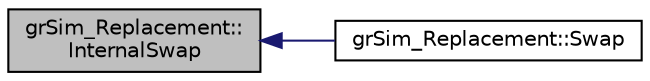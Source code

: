 digraph "grSim_Replacement::InternalSwap"
{
 // INTERACTIVE_SVG=YES
  edge [fontname="Helvetica",fontsize="10",labelfontname="Helvetica",labelfontsize="10"];
  node [fontname="Helvetica",fontsize="10",shape=record];
  rankdir="LR";
  Node1 [label="grSim_Replacement::\lInternalSwap",height=0.2,width=0.4,color="black", fillcolor="grey75", style="filled", fontcolor="black"];
  Node1 -> Node2 [dir="back",color="midnightblue",fontsize="10",style="solid",fontname="Helvetica"];
  Node2 [label="grSim_Replacement::Swap",height=0.2,width=0.4,color="black", fillcolor="white", style="filled",URL="$d0/de6/classgr_sim___replacement.html#a84de4ae6d94b695dcc1032ffff935e1e"];
}
